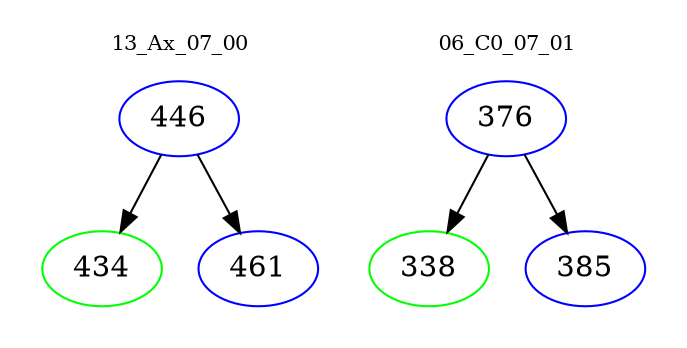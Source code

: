 digraph{
subgraph cluster_0 {
color = white
label = "13_Ax_07_00";
fontsize=10;
T0_446 [label="446", color="blue"]
T0_446 -> T0_434 [color="black"]
T0_434 [label="434", color="green"]
T0_446 -> T0_461 [color="black"]
T0_461 [label="461", color="blue"]
}
subgraph cluster_1 {
color = white
label = "06_C0_07_01";
fontsize=10;
T1_376 [label="376", color="blue"]
T1_376 -> T1_338 [color="black"]
T1_338 [label="338", color="green"]
T1_376 -> T1_385 [color="black"]
T1_385 [label="385", color="blue"]
}
}
